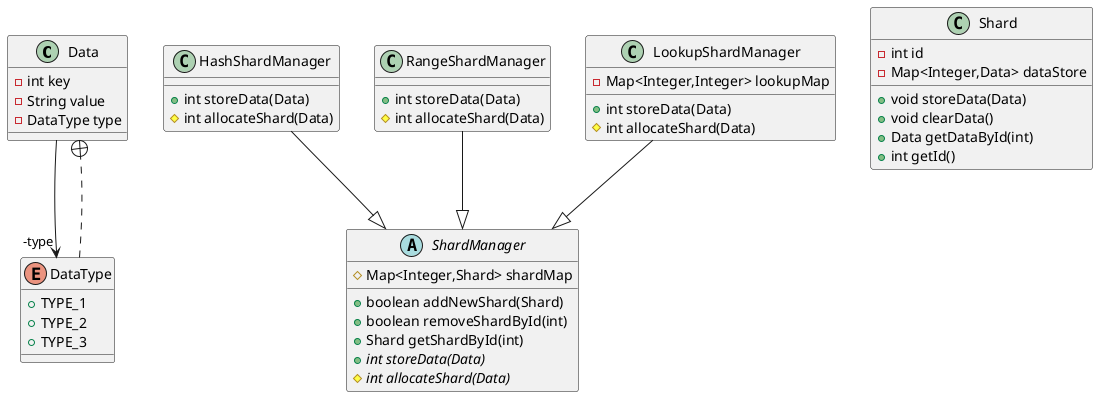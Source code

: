@startuml
class Data {
- int key
- String value
- DataType type
}
enum DataType {
+  TYPE_1
+  TYPE_2
+  TYPE_3
}
class HashShardManager {
+ int storeData(Data)
# int allocateShard(Data)
}
class Shard {
- int id
- Map<Integer,Data> dataStore
+ void storeData(Data)
+ void clearData()
+ Data getDataById(int)
+ int getId()
}
class RangeShardManager {
+ int storeData(Data)
# int allocateShard(Data)
}
class LookupShardManager {
- Map<Integer,Integer> lookupMap
+ int storeData(Data)
# int allocateShard(Data)
}
abstract class ShardManager {
# Map<Integer,Shard> shardMap
+ boolean addNewShard(Shard)
+ boolean removeShardById(int)
+ Shard getShardById(int)
+ {abstract}int storeData(Data)
# {abstract}int allocateShard(Data)
}


DataType ..+ Data
Data -->  "-type" DataType
HashShardManager --|> ShardManager
LookupShardManager --|> ShardManager
RangeShardManager --|> ShardManager
@enduml